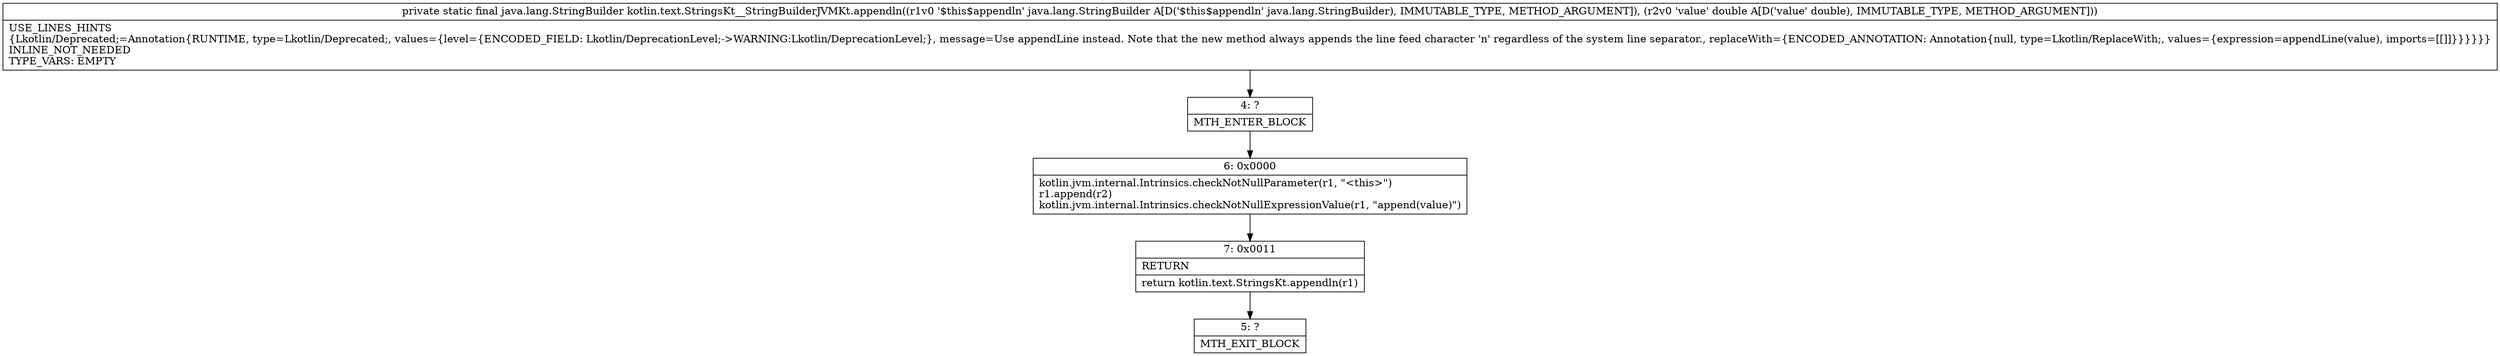 digraph "CFG forkotlin.text.StringsKt__StringBuilderJVMKt.appendln(Ljava\/lang\/StringBuilder;D)Ljava\/lang\/StringBuilder;" {
Node_4 [shape=record,label="{4\:\ ?|MTH_ENTER_BLOCK\l}"];
Node_6 [shape=record,label="{6\:\ 0x0000|kotlin.jvm.internal.Intrinsics.checkNotNullParameter(r1, \"\<this\>\")\lr1.append(r2)\lkotlin.jvm.internal.Intrinsics.checkNotNullExpressionValue(r1, \"append(value)\")\l}"];
Node_7 [shape=record,label="{7\:\ 0x0011|RETURN\l|return kotlin.text.StringsKt.appendln(r1)\l}"];
Node_5 [shape=record,label="{5\:\ ?|MTH_EXIT_BLOCK\l}"];
MethodNode[shape=record,label="{private static final java.lang.StringBuilder kotlin.text.StringsKt__StringBuilderJVMKt.appendln((r1v0 '$this$appendln' java.lang.StringBuilder A[D('$this$appendln' java.lang.StringBuilder), IMMUTABLE_TYPE, METHOD_ARGUMENT]), (r2v0 'value' double A[D('value' double), IMMUTABLE_TYPE, METHOD_ARGUMENT]))  | USE_LINES_HINTS\l\{Lkotlin\/Deprecated;=Annotation\{RUNTIME, type=Lkotlin\/Deprecated;, values=\{level=\{ENCODED_FIELD: Lkotlin\/DeprecationLevel;\-\>WARNING:Lkotlin\/DeprecationLevel;\}, message=Use appendLine instead. Note that the new method always appends the line feed character 'n' regardless of the system line separator., replaceWith=\{ENCODED_ANNOTATION: Annotation\{null, type=Lkotlin\/ReplaceWith;, values=\{expression=appendLine(value), imports=[[]]\}\}\}\}\}\}\lINLINE_NOT_NEEDED\lTYPE_VARS: EMPTY\l}"];
MethodNode -> Node_4;Node_4 -> Node_6;
Node_6 -> Node_7;
Node_7 -> Node_5;
}

